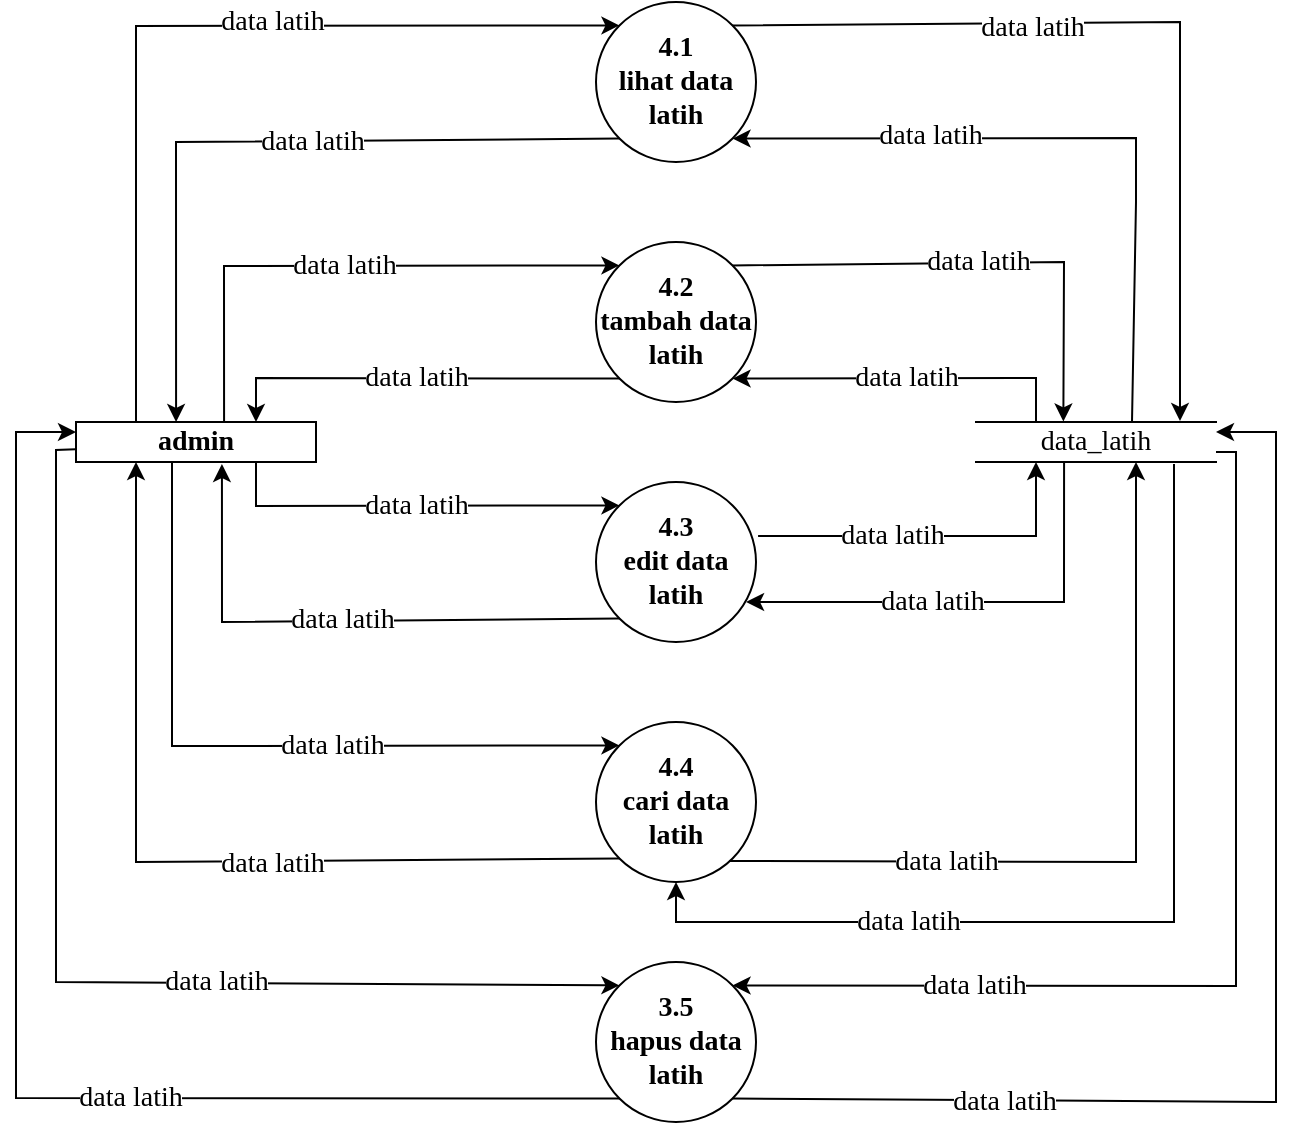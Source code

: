 <mxfile version="21.1.5" type="github">
  <diagram name="Page-1" id="7KaI7PDGXMlLVLGPTViL">
    <mxGraphModel dx="880" dy="452" grid="1" gridSize="10" guides="1" tooltips="1" connect="1" arrows="1" fold="1" page="1" pageScale="1" pageWidth="827" pageHeight="1169" math="0" shadow="0">
      <root>
        <mxCell id="0" />
        <mxCell id="1" parent="0" />
        <mxCell id="FfkFVL6gK5WUMpAvYzcA-1" value="4.1&lt;br style=&quot;font-size: 14px;&quot;&gt;lihat data latih" style="ellipse;whiteSpace=wrap;html=1;aspect=fixed;fontFamily=Times New Roman;fontSize=14;fontStyle=1" vertex="1" parent="1">
          <mxGeometry x="300" y="40" width="80" height="80" as="geometry" />
        </mxCell>
        <mxCell id="FfkFVL6gK5WUMpAvYzcA-2" value="4.2&lt;br style=&quot;font-size: 14px;&quot;&gt;tambah data latih" style="ellipse;whiteSpace=wrap;html=1;aspect=fixed;fontFamily=Times New Roman;fontSize=14;fontStyle=1" vertex="1" parent="1">
          <mxGeometry x="300" y="160" width="80" height="80" as="geometry" />
        </mxCell>
        <mxCell id="FfkFVL6gK5WUMpAvYzcA-3" value="4.3&lt;br style=&quot;font-size: 14px;&quot;&gt;edit data latih" style="ellipse;whiteSpace=wrap;html=1;aspect=fixed;fontFamily=Times New Roman;fontSize=14;fontStyle=1" vertex="1" parent="1">
          <mxGeometry x="300" y="280" width="80" height="80" as="geometry" />
        </mxCell>
        <mxCell id="FfkFVL6gK5WUMpAvYzcA-4" value="4.4&lt;br style=&quot;font-size: 14px;&quot;&gt;cari data latih" style="ellipse;whiteSpace=wrap;html=1;aspect=fixed;fontFamily=Times New Roman;fontSize=14;fontStyle=1" vertex="1" parent="1">
          <mxGeometry x="300" y="400" width="80" height="80" as="geometry" />
        </mxCell>
        <mxCell id="FfkFVL6gK5WUMpAvYzcA-5" value="3.5&lt;br style=&quot;font-size: 14px;&quot;&gt;hapus data latih" style="ellipse;whiteSpace=wrap;html=1;aspect=fixed;fontFamily=Times New Roman;fontSize=14;fontStyle=1" vertex="1" parent="1">
          <mxGeometry x="300" y="520" width="80" height="80" as="geometry" />
        </mxCell>
        <mxCell id="FfkFVL6gK5WUMpAvYzcA-6" value="admin" style="rounded=0;whiteSpace=wrap;html=1;fontFamily=Times New Roman;fontSize=14;fontStyle=1" vertex="1" parent="1">
          <mxGeometry x="40" y="250" width="120" height="20" as="geometry" />
        </mxCell>
        <mxCell id="FfkFVL6gK5WUMpAvYzcA-8" value="data_latih" style="shape=partialRectangle;whiteSpace=wrap;html=1;left=0;right=0;fillColor=none;fontFamily=Times New Roman;fontSize=14;" vertex="1" parent="1">
          <mxGeometry x="490" y="250" width="120" height="20" as="geometry" />
        </mxCell>
        <mxCell id="FfkFVL6gK5WUMpAvYzcA-9" value="data latih" style="endArrow=classic;html=1;rounded=0;exitX=0.25;exitY=0;exitDx=0;exitDy=0;entryX=0;entryY=0;entryDx=0;entryDy=0;fontFamily=Times New Roman;fontSize=14;" edge="1" parent="1" source="FfkFVL6gK5WUMpAvYzcA-6" target="FfkFVL6gK5WUMpAvYzcA-1">
          <mxGeometry x="0.209" y="2" width="50" height="50" relative="1" as="geometry">
            <mxPoint x="120" y="180" as="sourcePoint" />
            <mxPoint x="170" y="130" as="targetPoint" />
            <Array as="points">
              <mxPoint x="70" y="52" />
            </Array>
            <mxPoint as="offset" />
          </mxGeometry>
        </mxCell>
        <mxCell id="FfkFVL6gK5WUMpAvYzcA-10" value="data latih" style="endArrow=classic;html=1;rounded=0;exitX=0;exitY=1;exitDx=0;exitDy=0;entryX=0.417;entryY=0;entryDx=0;entryDy=0;entryPerimeter=0;fontFamily=Times New Roman;fontSize=14;" edge="1" parent="1" source="FfkFVL6gK5WUMpAvYzcA-1" target="FfkFVL6gK5WUMpAvYzcA-6">
          <mxGeometry x="-0.153" y="1" width="50" height="50" relative="1" as="geometry">
            <mxPoint x="230" y="190" as="sourcePoint" />
            <mxPoint x="90" y="240" as="targetPoint" />
            <Array as="points">
              <mxPoint x="90" y="110" />
            </Array>
            <mxPoint x="-1" as="offset" />
          </mxGeometry>
        </mxCell>
        <mxCell id="FfkFVL6gK5WUMpAvYzcA-11" value="data latih" style="endArrow=classic;html=1;rounded=0;exitX=0.617;exitY=-0.025;exitDx=0;exitDy=0;exitPerimeter=0;entryX=0;entryY=0;entryDx=0;entryDy=0;fontFamily=Times New Roman;fontSize=14;" edge="1" parent="1" source="FfkFVL6gK5WUMpAvYzcA-6" target="FfkFVL6gK5WUMpAvYzcA-2">
          <mxGeometry width="50" height="50" relative="1" as="geometry">
            <mxPoint x="200" y="180" as="sourcePoint" />
            <mxPoint x="250" y="130" as="targetPoint" />
            <Array as="points">
              <mxPoint x="114" y="172" />
            </Array>
          </mxGeometry>
        </mxCell>
        <mxCell id="FfkFVL6gK5WUMpAvYzcA-12" value="data latih" style="endArrow=classic;html=1;rounded=0;exitX=0;exitY=1;exitDx=0;exitDy=0;entryX=0.75;entryY=0;entryDx=0;entryDy=0;fontFamily=Times New Roman;fontSize=14;" edge="1" parent="1" source="FfkFVL6gK5WUMpAvYzcA-2" target="FfkFVL6gK5WUMpAvYzcA-6">
          <mxGeometry width="50" height="50" relative="1" as="geometry">
            <mxPoint x="250" y="290" as="sourcePoint" />
            <mxPoint x="300" y="240" as="targetPoint" />
            <Array as="points">
              <mxPoint x="130" y="228" />
            </Array>
          </mxGeometry>
        </mxCell>
        <mxCell id="FfkFVL6gK5WUMpAvYzcA-13" value="data latih" style="endArrow=classic;html=1;rounded=0;exitX=0.25;exitY=0;exitDx=0;exitDy=0;entryX=1;entryY=1;entryDx=0;entryDy=0;fontFamily=Times New Roman;fontSize=14;" edge="1" parent="1" source="FfkFVL6gK5WUMpAvYzcA-8" target="FfkFVL6gK5WUMpAvYzcA-2">
          <mxGeometry width="50" height="50" relative="1" as="geometry">
            <mxPoint x="460" y="210" as="sourcePoint" />
            <mxPoint x="510" y="160" as="targetPoint" />
            <Array as="points">
              <mxPoint x="520" y="228" />
            </Array>
          </mxGeometry>
        </mxCell>
        <mxCell id="FfkFVL6gK5WUMpAvYzcA-14" value="data latih" style="endArrow=classic;html=1;rounded=0;exitX=1;exitY=0;exitDx=0;exitDy=0;entryX=0.364;entryY=-0.014;entryDx=0;entryDy=0;entryPerimeter=0;fontFamily=Times New Roman;fontSize=14;" edge="1" parent="1" source="FfkFVL6gK5WUMpAvYzcA-2" target="FfkFVL6gK5WUMpAvYzcA-8">
          <mxGeometry width="50" height="50" relative="1" as="geometry">
            <mxPoint x="480" y="160" as="sourcePoint" />
            <mxPoint x="530" y="110" as="targetPoint" />
            <Array as="points">
              <mxPoint x="534" y="170" />
            </Array>
          </mxGeometry>
        </mxCell>
        <mxCell id="FfkFVL6gK5WUMpAvYzcA-17" value="data latih" style="endArrow=classic;html=1;rounded=0;exitX=0.65;exitY=0;exitDx=0;exitDy=0;exitPerimeter=0;entryX=1;entryY=1;entryDx=0;entryDy=0;fontFamily=Times New Roman;fontSize=14;" edge="1" parent="1" source="FfkFVL6gK5WUMpAvYzcA-8" target="FfkFVL6gK5WUMpAvYzcA-1">
          <mxGeometry x="0.426" y="-1" width="50" height="50" relative="1" as="geometry">
            <mxPoint x="580" y="140" as="sourcePoint" />
            <mxPoint x="630" y="90" as="targetPoint" />
            <Array as="points">
              <mxPoint x="570" y="140" />
              <mxPoint x="570" y="108" />
            </Array>
            <mxPoint as="offset" />
          </mxGeometry>
        </mxCell>
        <mxCell id="FfkFVL6gK5WUMpAvYzcA-18" value="data latih" style="endArrow=classic;html=1;rounded=0;exitX=1;exitY=0;exitDx=0;exitDy=0;entryX=0.85;entryY=-0.025;entryDx=0;entryDy=0;entryPerimeter=0;fontFamily=Times New Roman;fontSize=14;" edge="1" parent="1" source="FfkFVL6gK5WUMpAvYzcA-1" target="FfkFVL6gK5WUMpAvYzcA-8">
          <mxGeometry x="-0.295" y="-2" width="50" height="50" relative="1" as="geometry">
            <mxPoint x="530" y="120" as="sourcePoint" />
            <mxPoint x="580" y="70" as="targetPoint" />
            <Array as="points">
              <mxPoint x="592" y="50" />
            </Array>
            <mxPoint x="1" as="offset" />
          </mxGeometry>
        </mxCell>
        <mxCell id="FfkFVL6gK5WUMpAvYzcA-19" value="data latih" style="endArrow=classic;html=1;rounded=0;exitX=0.75;exitY=1;exitDx=0;exitDy=0;entryX=0;entryY=0;entryDx=0;entryDy=0;fontFamily=Times New Roman;fontSize=14;" edge="1" parent="1" source="FfkFVL6gK5WUMpAvYzcA-6" target="FfkFVL6gK5WUMpAvYzcA-3">
          <mxGeometry width="50" height="50" relative="1" as="geometry">
            <mxPoint x="240" y="310" as="sourcePoint" />
            <mxPoint x="290" y="260" as="targetPoint" />
            <Array as="points">
              <mxPoint x="130" y="292" />
            </Array>
          </mxGeometry>
        </mxCell>
        <mxCell id="FfkFVL6gK5WUMpAvYzcA-20" value="data latih" style="endArrow=classic;html=1;rounded=0;entryX=0.608;entryY=1.05;entryDx=0;entryDy=0;entryPerimeter=0;exitX=0;exitY=1;exitDx=0;exitDy=0;fontFamily=Times New Roman;fontSize=14;" edge="1" parent="1" source="FfkFVL6gK5WUMpAvYzcA-3" target="FfkFVL6gK5WUMpAvYzcA-6">
          <mxGeometry width="50" height="50" relative="1" as="geometry">
            <mxPoint x="120" y="360" as="sourcePoint" />
            <mxPoint x="170" y="310" as="targetPoint" />
            <Array as="points">
              <mxPoint x="113" y="350" />
            </Array>
          </mxGeometry>
        </mxCell>
        <mxCell id="FfkFVL6gK5WUMpAvYzcA-21" value="data latih" style="endArrow=classic;html=1;rounded=0;exitX=1.013;exitY=0.338;exitDx=0;exitDy=0;entryX=0.25;entryY=1;entryDx=0;entryDy=0;exitPerimeter=0;fontFamily=Times New Roman;fontSize=14;" edge="1" parent="1" source="FfkFVL6gK5WUMpAvYzcA-3" target="FfkFVL6gK5WUMpAvYzcA-8">
          <mxGeometry x="-0.244" width="50" height="50" relative="1" as="geometry">
            <mxPoint x="580" y="360" as="sourcePoint" />
            <mxPoint x="630" y="310" as="targetPoint" />
            <Array as="points">
              <mxPoint x="520" y="307" />
            </Array>
            <mxPoint as="offset" />
          </mxGeometry>
        </mxCell>
        <mxCell id="FfkFVL6gK5WUMpAvYzcA-22" value="data latih" style="endArrow=classic;html=1;rounded=0;entryX=0.938;entryY=0.75;entryDx=0;entryDy=0;entryPerimeter=0;exitX=0.367;exitY=1;exitDx=0;exitDy=0;exitPerimeter=0;fontFamily=Times New Roman;fontSize=14;" edge="1" parent="1" source="FfkFVL6gK5WUMpAvYzcA-8" target="FfkFVL6gK5WUMpAvYzcA-3">
          <mxGeometry x="0.187" width="50" height="50" relative="1" as="geometry">
            <mxPoint x="530" y="270" as="sourcePoint" />
            <mxPoint x="630" y="290" as="targetPoint" />
            <Array as="points">
              <mxPoint x="534" y="340" />
            </Array>
            <mxPoint as="offset" />
          </mxGeometry>
        </mxCell>
        <mxCell id="FfkFVL6gK5WUMpAvYzcA-23" value="&#xa;&lt;span style=&quot;color: rgb(0, 0, 0); font-family: &amp;quot;Times New Roman&amp;quot;; font-size: 14px; font-style: normal; font-variant-ligatures: normal; font-variant-caps: normal; font-weight: 400; letter-spacing: normal; orphans: 2; text-align: center; text-indent: 0px; text-transform: none; widows: 2; word-spacing: 0px; -webkit-text-stroke-width: 0px; background-color: rgb(255, 255, 255); text-decoration-thickness: initial; text-decoration-style: initial; text-decoration-color: initial; float: none; display: inline !important;&quot;&gt;data latih&lt;/span&gt;&#xa;&#xa;" style="endArrow=classic;html=1;rounded=0;exitX=0.4;exitY=1;exitDx=0;exitDy=0;exitPerimeter=0;entryX=0;entryY=0;entryDx=0;entryDy=0;fontFamily=Times New Roman;fontSize=14;" edge="1" parent="1" source="FfkFVL6gK5WUMpAvYzcA-6" target="FfkFVL6gK5WUMpAvYzcA-4">
          <mxGeometry x="0.213" y="-8" width="50" height="50" relative="1" as="geometry">
            <mxPoint x="130" y="450" as="sourcePoint" />
            <mxPoint x="180" y="400" as="targetPoint" />
            <Array as="points">
              <mxPoint x="88" y="412" />
            </Array>
            <mxPoint as="offset" />
          </mxGeometry>
        </mxCell>
        <mxCell id="FfkFVL6gK5WUMpAvYzcA-24" value="data latih" style="endArrow=classic;html=1;rounded=0;exitX=0;exitY=1;exitDx=0;exitDy=0;entryX=0.25;entryY=1;entryDx=0;entryDy=0;fontFamily=Times New Roman;fontSize=14;" edge="1" parent="1" source="FfkFVL6gK5WUMpAvYzcA-4" target="FfkFVL6gK5WUMpAvYzcA-6">
          <mxGeometry x="-0.213" y="1" width="50" height="50" relative="1" as="geometry">
            <mxPoint x="160" y="480" as="sourcePoint" />
            <mxPoint x="210" y="430" as="targetPoint" />
            <Array as="points">
              <mxPoint x="70" y="470" />
            </Array>
            <mxPoint as="offset" />
          </mxGeometry>
        </mxCell>
        <mxCell id="FfkFVL6gK5WUMpAvYzcA-25" value="data latih" style="endArrow=classic;html=1;rounded=0;entryX=0;entryY=0;entryDx=0;entryDy=0;exitX=-0.001;exitY=0.68;exitDx=0;exitDy=0;exitPerimeter=0;fontFamily=Times New Roman;fontSize=14;" edge="1" parent="1" source="FfkFVL6gK5WUMpAvYzcA-6" target="FfkFVL6gK5WUMpAvYzcA-5">
          <mxGeometry x="0.277" width="50" height="50" relative="1" as="geometry">
            <mxPoint x="40" y="260" as="sourcePoint" />
            <mxPoint x="60" y="310" as="targetPoint" />
            <Array as="points">
              <mxPoint x="30" y="264" />
              <mxPoint x="30" y="530" />
            </Array>
            <mxPoint as="offset" />
          </mxGeometry>
        </mxCell>
        <mxCell id="FfkFVL6gK5WUMpAvYzcA-26" value="data latih" style="endArrow=classic;html=1;rounded=0;entryX=0;entryY=0.25;entryDx=0;entryDy=0;exitX=0;exitY=1;exitDx=0;exitDy=0;fontFamily=Times New Roman;fontSize=14;" edge="1" parent="1" source="FfkFVL6gK5WUMpAvYzcA-5" target="FfkFVL6gK5WUMpAvYzcA-6">
          <mxGeometry x="-0.265" width="50" height="50" relative="1" as="geometry">
            <mxPoint x="80" y="580.698" as="sourcePoint" />
            <mxPoint x="40" y="230" as="targetPoint" />
            <Array as="points">
              <mxPoint x="10" y="588" />
              <mxPoint x="10" y="255" />
            </Array>
            <mxPoint as="offset" />
          </mxGeometry>
        </mxCell>
        <mxCell id="FfkFVL6gK5WUMpAvYzcA-27" value="data latih" style="endArrow=classic;html=1;rounded=0;fontFamily=Times New Roman;fontSize=14;exitX=0.832;exitY=0.869;exitDx=0;exitDy=0;exitPerimeter=0;" edge="1" parent="1" source="FfkFVL6gK5WUMpAvYzcA-4">
          <mxGeometry x="-0.461" width="50" height="50" relative="1" as="geometry">
            <mxPoint x="390" y="470" as="sourcePoint" />
            <mxPoint x="570" y="270" as="targetPoint" />
            <Array as="points">
              <mxPoint x="570" y="470" />
            </Array>
            <mxPoint as="offset" />
          </mxGeometry>
        </mxCell>
        <mxCell id="FfkFVL6gK5WUMpAvYzcA-28" value="data latih" style="endArrow=classic;html=1;rounded=0;fontFamily=Times New Roman;fontSize=14;exitX=0.825;exitY=1.05;exitDx=0;exitDy=0;exitPerimeter=0;entryX=0.5;entryY=1;entryDx=0;entryDy=0;" edge="1" parent="1" source="FfkFVL6gK5WUMpAvYzcA-8" target="FfkFVL6gK5WUMpAvYzcA-4">
          <mxGeometry x="0.456" width="50" height="50" relative="1" as="geometry">
            <mxPoint x="680" y="330" as="sourcePoint" />
            <mxPoint x="360" y="500" as="targetPoint" />
            <Array as="points">
              <mxPoint x="589" y="500" />
              <mxPoint x="340" y="500" />
            </Array>
            <mxPoint as="offset" />
          </mxGeometry>
        </mxCell>
        <mxCell id="FfkFVL6gK5WUMpAvYzcA-31" value="data latih" style="endArrow=classic;html=1;rounded=0;fontFamily=Times New Roman;fontSize=14;entryX=1;entryY=0;entryDx=0;entryDy=0;exitX=1;exitY=0.75;exitDx=0;exitDy=0;" edge="1" parent="1" source="FfkFVL6gK5WUMpAvYzcA-8" target="FfkFVL6gK5WUMpAvYzcA-5">
          <mxGeometry x="0.543" width="50" height="50" relative="1" as="geometry">
            <mxPoint x="620" y="260" as="sourcePoint" />
            <mxPoint x="700" y="460" as="targetPoint" />
            <Array as="points">
              <mxPoint x="620" y="265" />
              <mxPoint x="620" y="532" />
            </Array>
            <mxPoint as="offset" />
          </mxGeometry>
        </mxCell>
        <mxCell id="FfkFVL6gK5WUMpAvYzcA-32" value="data latih" style="endArrow=classic;html=1;rounded=0;fontFamily=Times New Roman;fontSize=14;entryX=1;entryY=0.25;entryDx=0;entryDy=0;exitX=1;exitY=1;exitDx=0;exitDy=0;" edge="1" parent="1" source="FfkFVL6gK5WUMpAvYzcA-5" target="FfkFVL6gK5WUMpAvYzcA-8">
          <mxGeometry x="-0.573" y="-1" width="50" height="50" relative="1" as="geometry">
            <mxPoint x="620" y="350" as="sourcePoint" />
            <mxPoint x="670" y="300" as="targetPoint" />
            <Array as="points">
              <mxPoint x="640" y="590" />
              <mxPoint x="640" y="255" />
            </Array>
            <mxPoint as="offset" />
          </mxGeometry>
        </mxCell>
      </root>
    </mxGraphModel>
  </diagram>
</mxfile>

